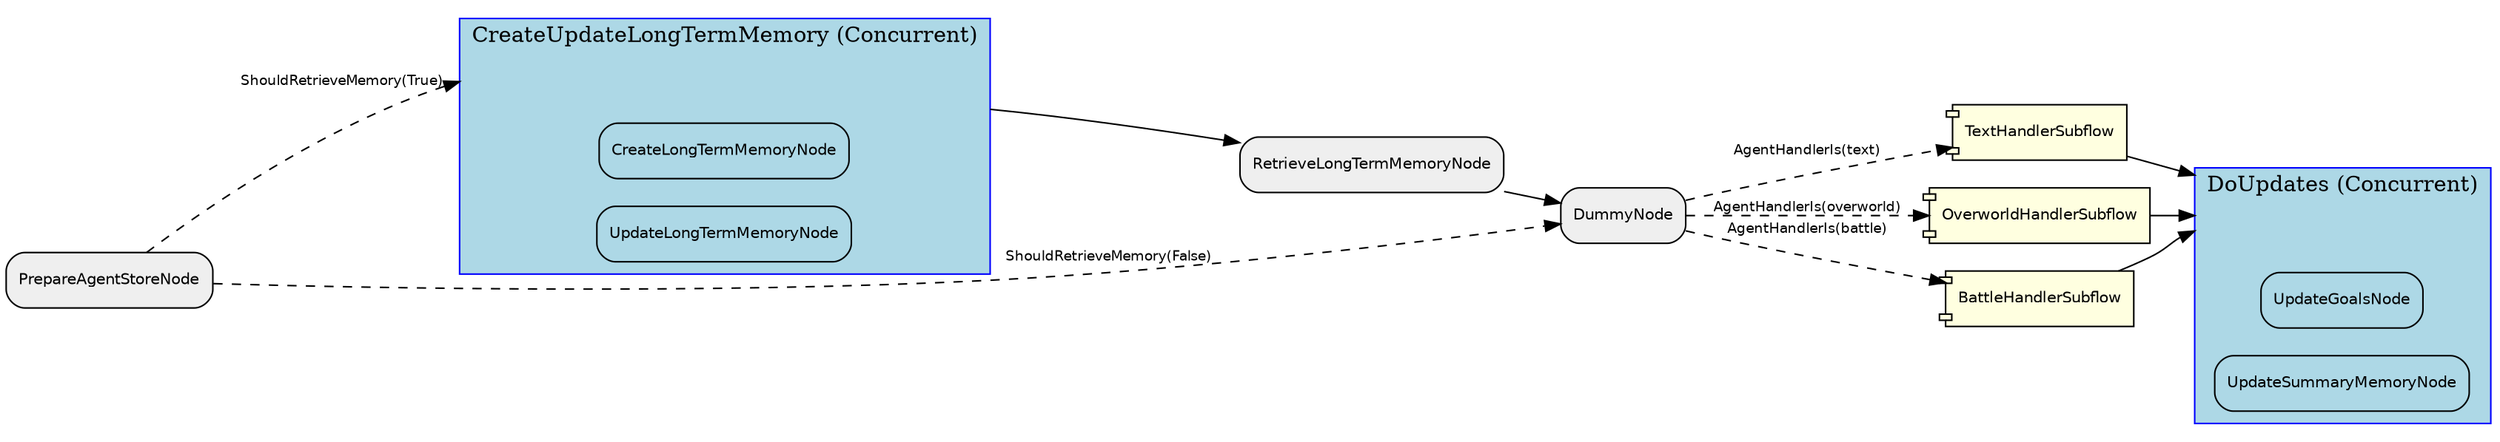 digraph "G" {
  rankdir=LR;
  compound=true;
  node [shape=box, style="rounded,filled", fillcolor="#EFEFEF", fontname="Helvetica", fontsize=10];
  edge [fontname="Helvetica", fontsize=9];
  subgraph "cluster_SbPd8zF1jOcLdZIaj1o7U" {
    label="DoUpdates (Concurrent)";
    style="filled"; fillcolor="lightblue"; color="blue";
    node [fillcolor="lightblue", style="filled,rounded"];
    "SbPd8zF1jOcLdZIaj1o7U__entry" [label="", shape=point, width=0.01, style=invis];
    "SbPd8zF1jOcLdZIaj1o7U__exit"  [label="", shape=point, width=0.01, style=invis];
    he2k8dQjZM6TsJfSvsksp [label="UpdateGoalsNode"];
    nwybCbDR62OT69HjAoQV4 [label="UpdateSummaryMemoryNode"];
  }
  subgraph "cluster_aWmpXflhcc3CPQmZPsPCQ" {
    label="CreateUpdateLongTermMemory (Concurrent)";
    style="filled"; fillcolor="lightblue"; color="blue";
    node [fillcolor="lightblue", style="filled,rounded"];
    "aWmpXflhcc3CPQmZPsPCQ__entry" [label="", shape=point, width=0.01, style=invis];
    "aWmpXflhcc3CPQmZPsPCQ__exit"  [label="", shape=point, width=0.01, style=invis];
    dWaH9blcl3VRAF0IAEA00 [label="CreateLongTermMemoryNode"];
    GwIfGNU3582nqaitahiz3 [label="UpdateLongTermMemoryNode"];
  }
  Ox28C7l6gw4bOLzSzu2K6 [label="RetrieveLongTermMemoryNode"];
  ZIK0tlOd12h1HSrT8dbHK [label="TextHandlerSubflow", shape=component, style="filled,rounded", fillcolor="lightyellow"];
  "5bjAebVecgmlNztV017W9" [label="OverworldHandlerSubflow", shape=component, style="filled,rounded", fillcolor="lightyellow"];
  GwIfGNU3582nqaitahiz3 [label="UpdateLongTermMemoryNode"];
  Zlt5TF7jMAVAwkV3JyDj3 [label="PrepareAgentStoreNode"];
  he2k8dQjZM6TsJfSvsksp [label="UpdateGoalsNode"];
  dWaH9blcl3VRAF0IAEA00 [label="CreateLongTermMemoryNode"];
  nwybCbDR62OT69HjAoQV4 [label="UpdateSummaryMemoryNode"];
  hrtvlYb1QpLSzgOvRMnQ4 [label="BattleHandlerSubflow", shape=component, style="filled,rounded", fillcolor="lightyellow"];
  O5a2kBnvhoVdp2GIS6O29 [label="DummyNode"];
  Zlt5TF7jMAVAwkV3JyDj3 -> aWmpXflhcc3CPQmZPsPCQ__entry [lhead="cluster_aWmpXflhcc3CPQmZPsPCQ", style="dashed", label="ShouldRetrieveMemory(True)"];
  aWmpXflhcc3CPQmZPsPCQ__exit -> Ox28C7l6gw4bOLzSzu2K6 [ltail="cluster_aWmpXflhcc3CPQmZPsPCQ", style="solid"];
  Zlt5TF7jMAVAwkV3JyDj3 -> O5a2kBnvhoVdp2GIS6O29 [style="dashed", label="ShouldRetrieveMemory(False)"];
  Ox28C7l6gw4bOLzSzu2K6 -> O5a2kBnvhoVdp2GIS6O29 [style="solid"];
  O5a2kBnvhoVdp2GIS6O29 -> "5bjAebVecgmlNztV017W9" [style="dashed", label="AgentHandlerIs(overworld)"];
  O5a2kBnvhoVdp2GIS6O29 -> hrtvlYb1QpLSzgOvRMnQ4 [style="dashed", label="AgentHandlerIs(battle)"];
  O5a2kBnvhoVdp2GIS6O29 -> ZIK0tlOd12h1HSrT8dbHK [style="dashed", label="AgentHandlerIs(text)"];
  ZIK0tlOd12h1HSrT8dbHK -> SbPd8zF1jOcLdZIaj1o7U__entry [lhead="cluster_SbPd8zF1jOcLdZIaj1o7U", style="solid"];
  hrtvlYb1QpLSzgOvRMnQ4 -> SbPd8zF1jOcLdZIaj1o7U__entry [lhead="cluster_SbPd8zF1jOcLdZIaj1o7U", style="solid"];
  "5bjAebVecgmlNztV017W9" -> SbPd8zF1jOcLdZIaj1o7U__entry [lhead="cluster_SbPd8zF1jOcLdZIaj1o7U", style="solid"];
}
